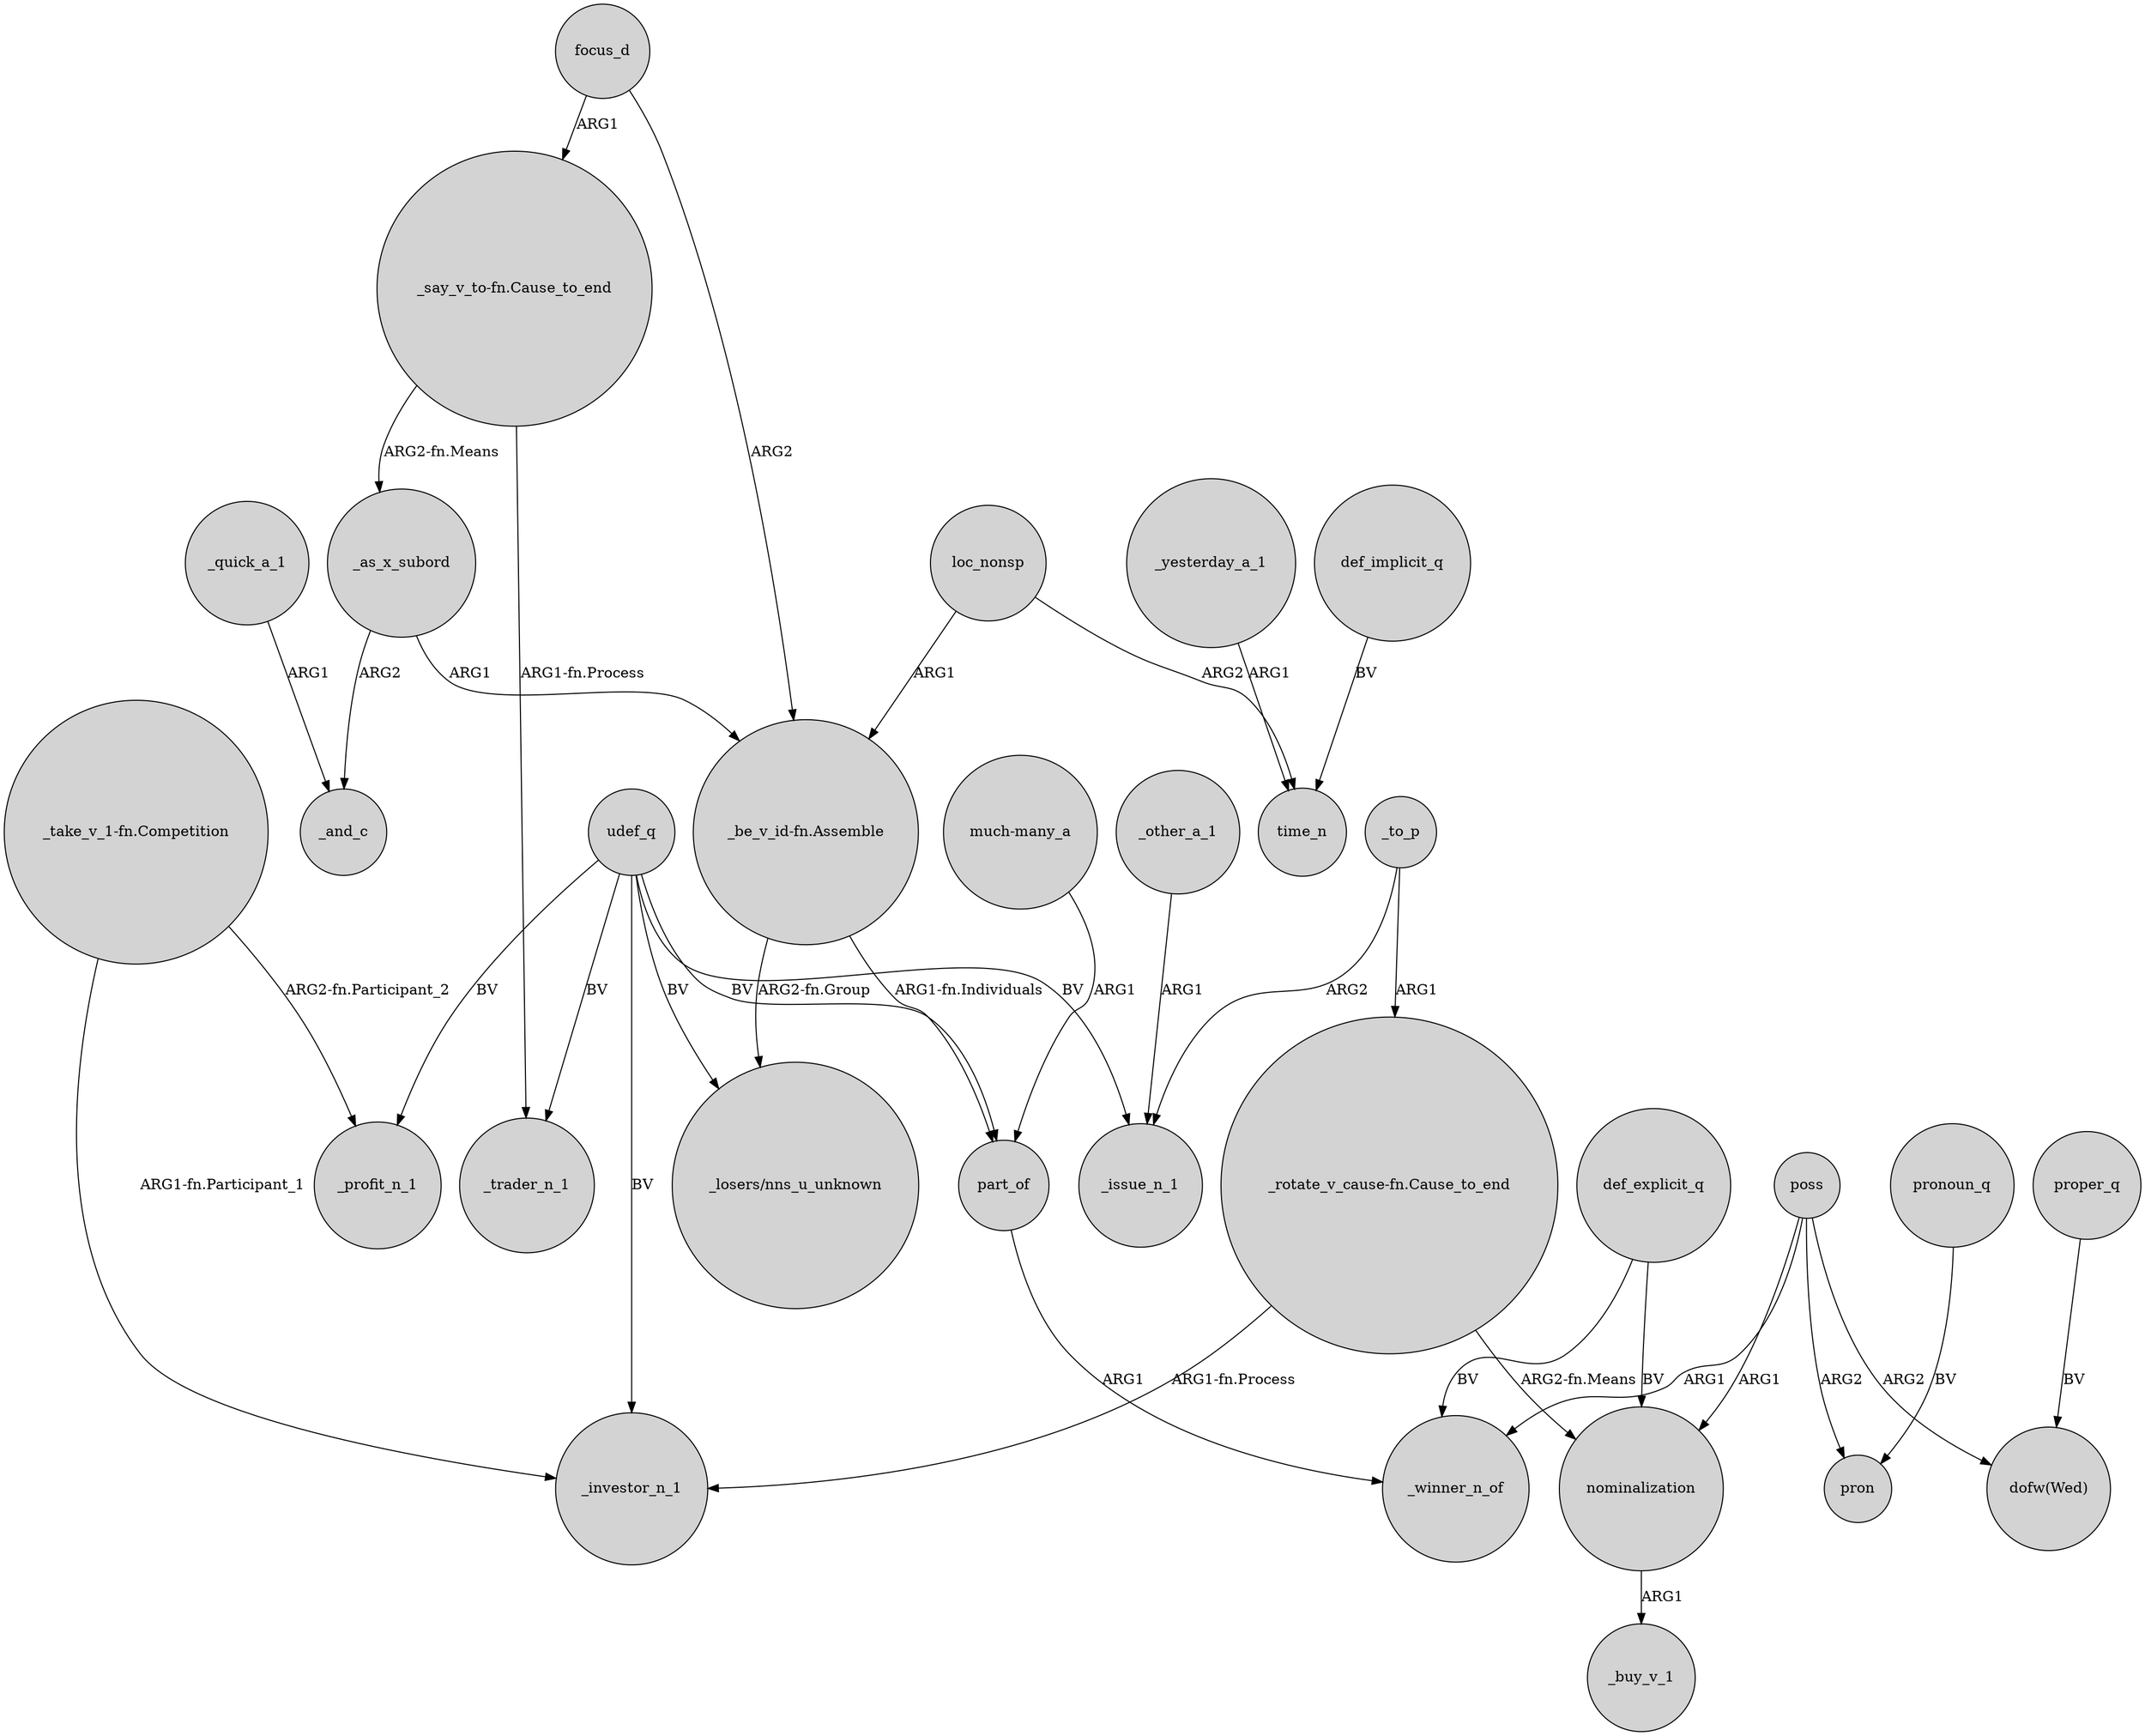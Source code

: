digraph {
	node [shape=circle style=filled]
	"_say_v_to-fn.Cause_to_end" -> _trader_n_1 [label="ARG1-fn.Process"]
	nominalization -> _buy_v_1 [label=ARG1]
	udef_q -> part_of [label=BV]
	focus_d -> "_say_v_to-fn.Cause_to_end" [label=ARG1]
	udef_q -> _profit_n_1 [label=BV]
	"_rotate_v_cause-fn.Cause_to_end" -> _investor_n_1 [label="ARG1-fn.Process"]
	_yesterday_a_1 -> time_n [label=ARG1]
	poss -> _winner_n_of [label=ARG1]
	_as_x_subord -> _and_c [label=ARG2]
	poss -> nominalization [label=ARG1]
	"_rotate_v_cause-fn.Cause_to_end" -> nominalization [label="ARG2-fn.Means"]
	pronoun_q -> pron [label=BV]
	udef_q -> _trader_n_1 [label=BV]
	poss -> pron [label=ARG2]
	_to_p -> "_rotate_v_cause-fn.Cause_to_end" [label=ARG1]
	focus_d -> "_be_v_id-fn.Assemble" [label=ARG2]
	"_be_v_id-fn.Assemble" -> "_losers/nns_u_unknown" [label="ARG2-fn.Group"]
	"_take_v_1-fn.Competition" -> _investor_n_1 [label="ARG1-fn.Participant_1"]
	poss -> "dofw(Wed)" [label=ARG2]
	"much-many_a" -> part_of [label=ARG1]
	udef_q -> "_losers/nns_u_unknown" [label=BV]
	_as_x_subord -> "_be_v_id-fn.Assemble" [label=ARG1]
	proper_q -> "dofw(Wed)" [label=BV]
	def_explicit_q -> nominalization [label=BV]
	def_explicit_q -> _winner_n_of [label=BV]
	_quick_a_1 -> _and_c [label=ARG1]
	loc_nonsp -> "_be_v_id-fn.Assemble" [label=ARG1]
	udef_q -> _issue_n_1 [label=BV]
	loc_nonsp -> time_n [label=ARG2]
	"_take_v_1-fn.Competition" -> _profit_n_1 [label="ARG2-fn.Participant_2"]
	"_be_v_id-fn.Assemble" -> part_of [label="ARG1-fn.Individuals"]
	udef_q -> _investor_n_1 [label=BV]
	_other_a_1 -> _issue_n_1 [label=ARG1]
	"_say_v_to-fn.Cause_to_end" -> _as_x_subord [label="ARG2-fn.Means"]
	_to_p -> _issue_n_1 [label=ARG2]
	def_implicit_q -> time_n [label=BV]
	part_of -> _winner_n_of [label=ARG1]
}
